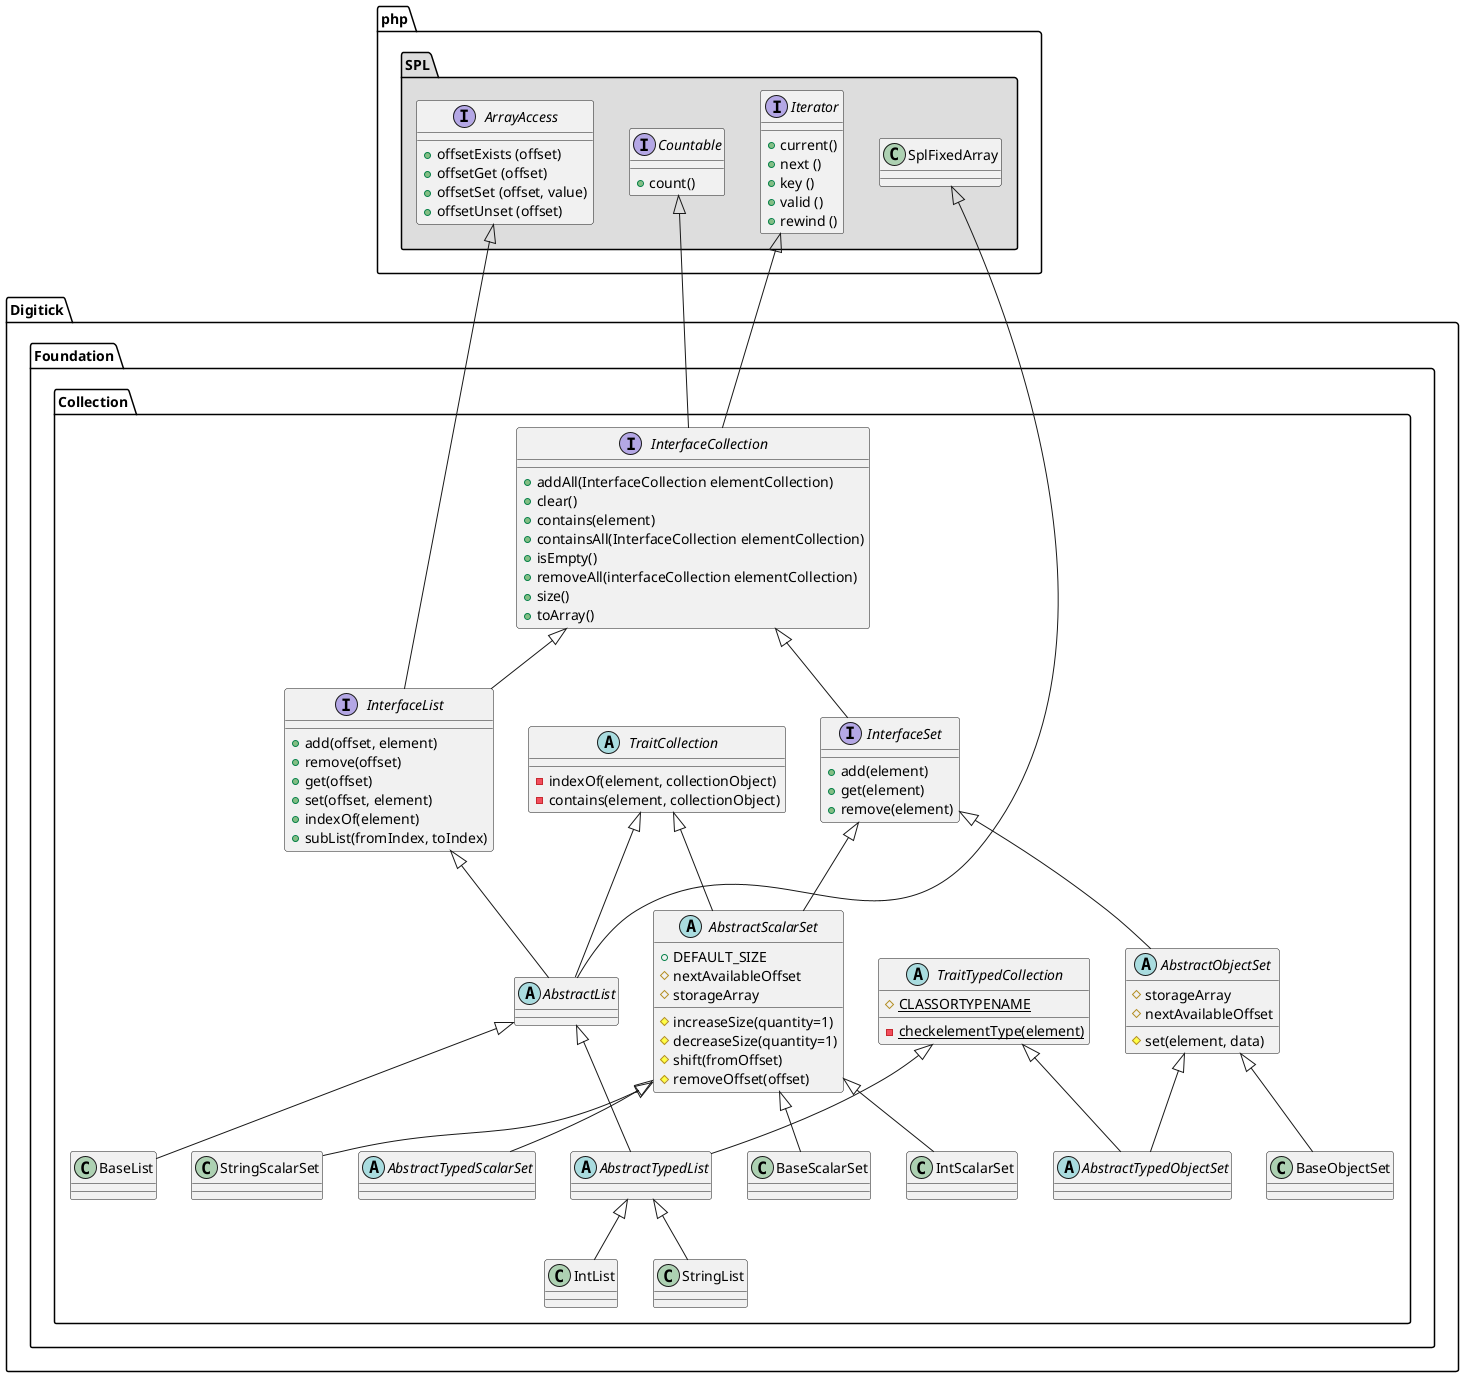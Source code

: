 @startuml

namespace php.SPL #DDDDDD {
    class SplFixedArray {
    }

    interface ArrayAccess {
        + offsetExists (offset)
        + offsetGet (offset)
        + offsetSet (offset, value)
        + offsetUnset (offset)
    }

    interface Iterator {
        + current()
        + next ()
        + key ()
        + valid ()
        + rewind ()
    }
    interface Countable {
        + count()
    }
}

namespace Digitick.Foundation.Collection {

    interface InterfaceCollection {
        + addAll(InterfaceCollection elementCollection)
        + clear()
        + contains(element)
        + containsAll(InterfaceCollection elementCollection)
        + isEmpty()
        + removeAll(interfaceCollection elementCollection)
        + size()
        + toArray()
    }
    php.SPL.Iterator <|-- InterfaceCollection
    php.SPL.Countable <|-- InterfaceCollection

    interface InterfaceList {
        + add(offset, element)
        + remove(offset)
        + get(offset)
        + set(offset, element)
        + indexOf(element)
        + subList(fromIndex, toIndex)
    }

    php.SPL.ArrayAccess <|-- InterfaceList
    InterfaceCollection <|-- InterfaceList

    interface InterfaceSet {
        + add(element)
        + get(element)
        + remove(element)
    }

    InterfaceCollection <|-- InterfaceSet

    abstract class AbstractList
    InterfaceList <|-- AbstractList
    php.SPL.SplFixedArray <|-- AbstractList
    AbstractList <|-- BaseList

    abstract class AbstractTypedList
    AbstractTypedList <|-- IntList
    AbstractTypedList <|-- StringList


    AbstractList <|-- AbstractTypedList

    abstract class AbstractObjectSet {
        # storageArray
        # nextAvailableOffset

        # set(element, data)
    }
    InterfaceSet <|-- AbstractObjectSet

    class BaseObjectSet {
    }

    AbstractObjectSet <|-- BaseObjectSet

    abstract class AbstractScalarSet {
        + DEFAULT_SIZE
        # nextAvailableOffset
        # storageArray
        # increaseSize(quantity=1)
        # decreaseSize(quantity=1)
        # shift(fromOffset)
        # removeOffset(offset)
    }
    InterfaceSet <|-- AbstractScalarSet

    AbstractScalarSet <|-- BaseScalarSet
    AbstractScalarSet <|-- IntScalarSet
    AbstractScalarSet <|-- StringScalarSet


    abstract class AbstractTypedScalarSet {
    }

    abstract class AbstractTypedObjectSet {
    }

    AbstractObjectSet <|-- AbstractTypedObjectSet
    AbstractScalarSet <|-- AbstractTypedScalarSet


    abstract class TraitTypedCollection {
      # {static} CLASSORTYPENAME
      - {static} checkelementType(element)
    }


    TraitTypedCollection <|-- AbstractTypedList
    TraitTypedCollection <|-- AbstractTypedObjectSet

    abstract class TraitCollection {
      - indexOf(element, collectionObject)
      - contains(element, collectionObject)
    }

    TraitCollection <|-- AbstractList
    TraitCollection <|-- AbstractScalarSet
}

@enduml